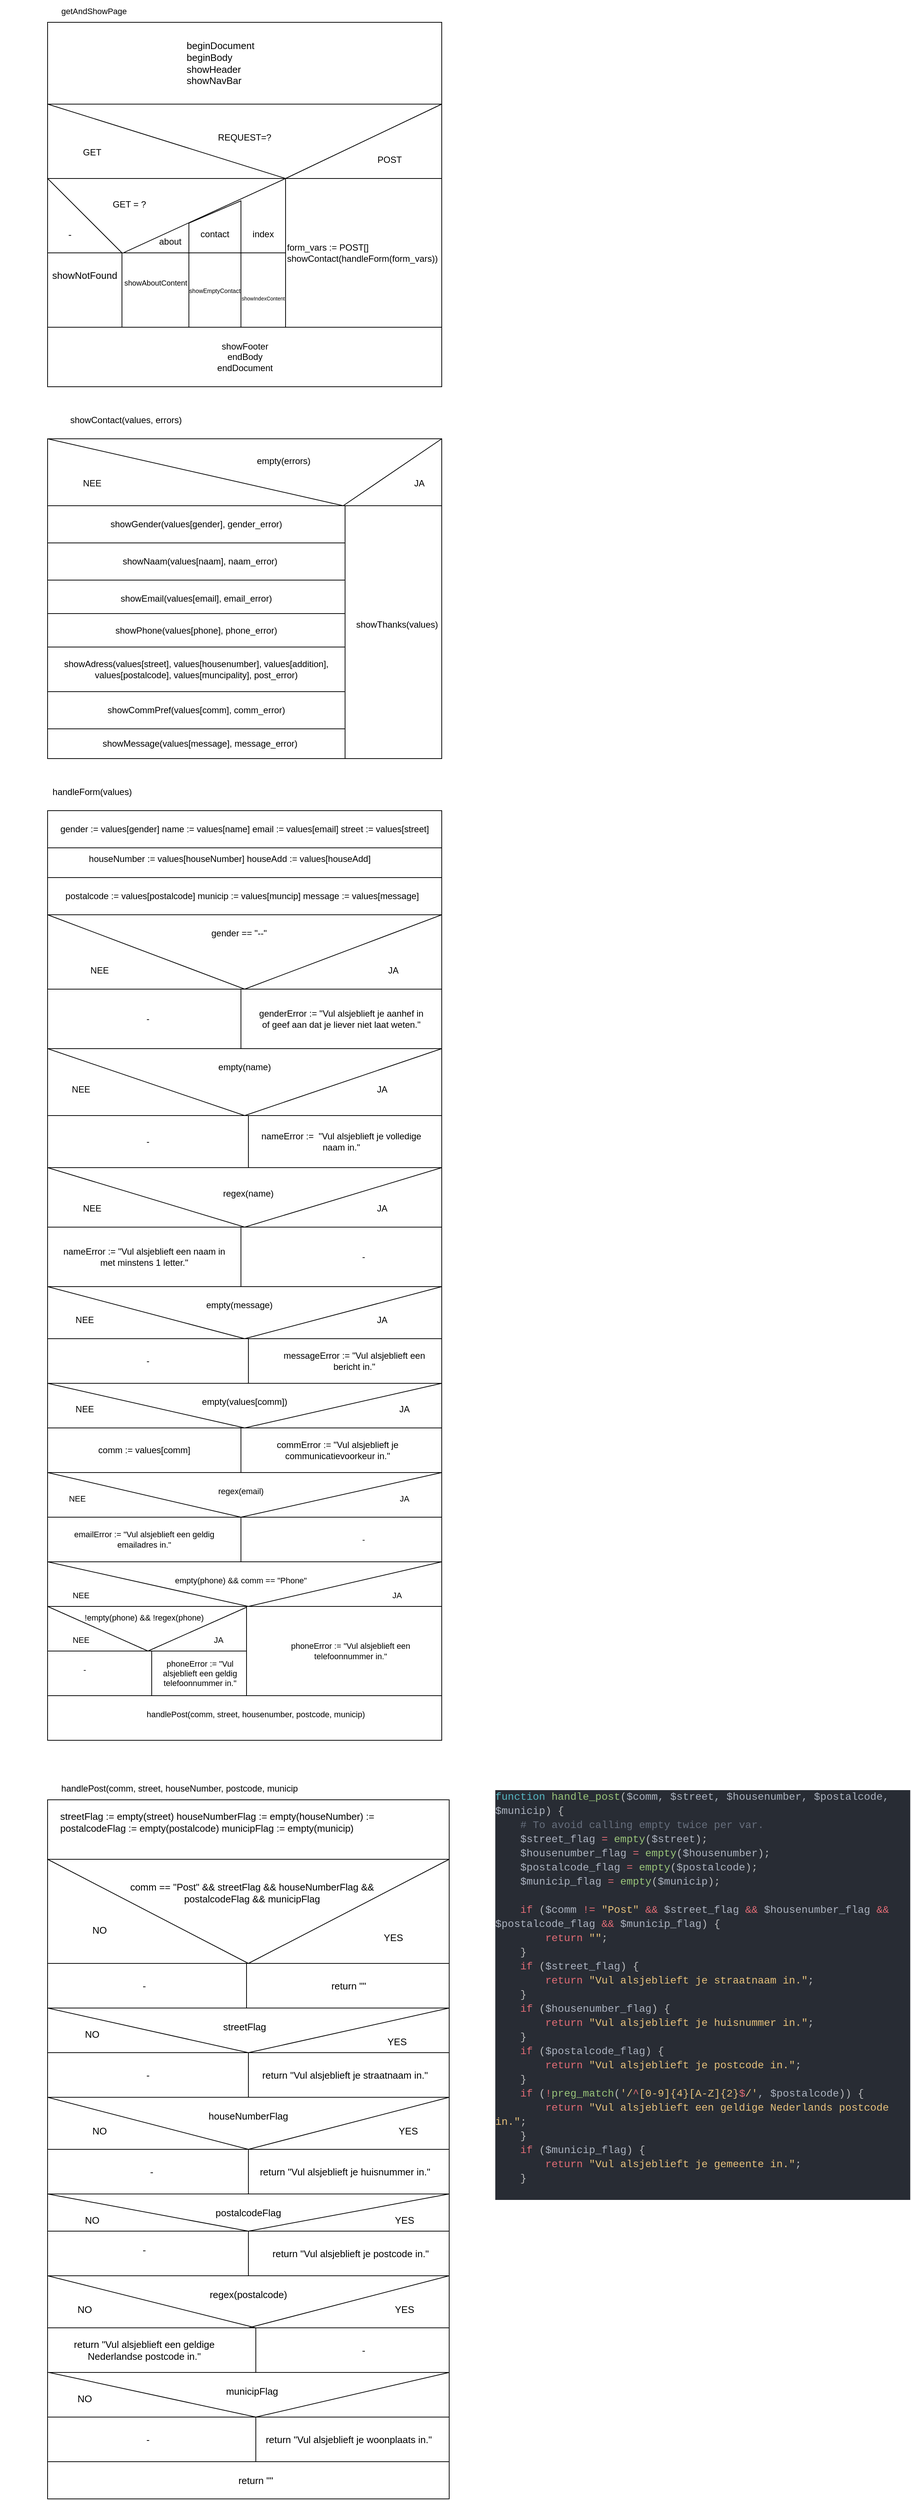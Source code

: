 <mxfile>
    <diagram id="wmVGiwt4uows60JmkgUn" name="Page-1">
        <mxGraphModel dx="1002" dy="1663" grid="1" gridSize="10" guides="1" tooltips="1" connect="1" arrows="1" fold="1" page="1" pageScale="1" pageWidth="850" pageHeight="1100" math="0" shadow="0">
            <root>
                <mxCell id="0"/>
                <mxCell id="1" parent="0"/>
                <mxCell id="182" value="" style="rounded=0;whiteSpace=wrap;html=1;fontSize=13;" vertex="1" parent="1">
                    <mxGeometry x="180" y="2350" width="540" height="890" as="geometry"/>
                </mxCell>
                <mxCell id="2" value="" style="rounded=0;whiteSpace=wrap;html=1;" vertex="1" parent="1">
                    <mxGeometry x="180" y="70" width="530" height="300" as="geometry"/>
                </mxCell>
                <mxCell id="3" value="" style="rounded=0;whiteSpace=wrap;html=1;" vertex="1" parent="1">
                    <mxGeometry x="180" y="170" width="320" height="100" as="geometry"/>
                </mxCell>
                <mxCell id="4" value="" style="endArrow=none;html=1;exitX=1;exitY=0;exitDx=0;exitDy=0;" edge="1" parent="1" source="2">
                    <mxGeometry width="50" height="50" relative="1" as="geometry">
                        <mxPoint x="380" y="250" as="sourcePoint"/>
                        <mxPoint x="500" y="170" as="targetPoint"/>
                    </mxGeometry>
                </mxCell>
                <mxCell id="5" value="" style="endArrow=none;html=1;exitX=0;exitY=0;exitDx=0;exitDy=0;" edge="1" parent="1" source="2">
                    <mxGeometry width="50" height="50" relative="1" as="geometry">
                        <mxPoint x="380" y="250" as="sourcePoint"/>
                        <mxPoint x="500" y="170" as="targetPoint"/>
                    </mxGeometry>
                </mxCell>
                <mxCell id="6" value="REQUEST=?" style="text;html=1;strokeColor=none;fillColor=none;align=center;verticalAlign=middle;whiteSpace=wrap;rounded=0;" vertex="1" parent="1">
                    <mxGeometry x="415" y="100" width="60" height="30" as="geometry"/>
                </mxCell>
                <mxCell id="7" value="GET" style="text;html=1;strokeColor=none;fillColor=none;align=center;verticalAlign=middle;whiteSpace=wrap;rounded=0;" vertex="1" parent="1">
                    <mxGeometry x="210" y="120" width="60" height="30" as="geometry"/>
                </mxCell>
                <mxCell id="8" value="POST" style="text;html=1;strokeColor=none;fillColor=none;align=center;verticalAlign=middle;whiteSpace=wrap;rounded=0;" vertex="1" parent="1">
                    <mxGeometry x="610" y="130" width="60" height="30" as="geometry"/>
                </mxCell>
                <mxCell id="9" value="" style="rounded=0;whiteSpace=wrap;html=1;" vertex="1" parent="1">
                    <mxGeometry x="180" y="270" width="100" height="100" as="geometry"/>
                </mxCell>
                <mxCell id="10" value="" style="rounded=0;whiteSpace=wrap;html=1;" vertex="1" parent="1">
                    <mxGeometry x="280" y="270" width="90" height="100" as="geometry"/>
                </mxCell>
                <mxCell id="11" value="" style="rounded=0;whiteSpace=wrap;html=1;" vertex="1" parent="1">
                    <mxGeometry x="440" y="270" width="60" height="100" as="geometry"/>
                </mxCell>
                <mxCell id="12" value="&lt;font style=&quot;font-size: 7px;&quot;&gt;showIndexContent&lt;/font&gt;" style="text;html=1;strokeColor=none;fillColor=none;align=center;verticalAlign=middle;whiteSpace=wrap;rounded=0;" vertex="1" parent="1">
                    <mxGeometry x="430" y="290" width="80" height="80" as="geometry"/>
                </mxCell>
                <mxCell id="13" value="&lt;font style=&quot;font-size: 10px;&quot;&gt;showAboutContent&lt;/font&gt;" style="text;html=1;strokeColor=none;fillColor=none;align=center;verticalAlign=middle;whiteSpace=wrap;rounded=0;" vertex="1" parent="1">
                    <mxGeometry x="292.5" y="295" width="65" height="30" as="geometry"/>
                </mxCell>
                <mxCell id="14" value="&lt;font style=&quot;font-size: 8px;&quot;&gt;showEmptyContact&lt;/font&gt;" style="text;html=1;strokeColor=none;fillColor=none;align=center;verticalAlign=middle;whiteSpace=wrap;rounded=0;" vertex="1" parent="1">
                    <mxGeometry x="375" y="305" width="60" height="30" as="geometry"/>
                </mxCell>
                <mxCell id="15" value="" style="rounded=0;whiteSpace=wrap;html=1;" vertex="1" parent="1">
                    <mxGeometry x="180" y="170" width="320" height="100" as="geometry"/>
                </mxCell>
                <mxCell id="16" value="" style="endArrow=none;html=1;exitX=0.321;exitY=0.996;exitDx=0;exitDy=0;exitPerimeter=0;entryX=1;entryY=0;entryDx=0;entryDy=0;" edge="1" parent="1" source="15" target="15">
                    <mxGeometry width="50" height="50" relative="1" as="geometry">
                        <mxPoint x="390" y="270" as="sourcePoint"/>
                        <mxPoint x="430" y="250" as="targetPoint"/>
                    </mxGeometry>
                </mxCell>
                <mxCell id="17" value="" style="endArrow=none;html=1;exitX=0;exitY=0;exitDx=0;exitDy=0;" edge="1" parent="1" source="15">
                    <mxGeometry width="50" height="50" relative="1" as="geometry">
                        <mxPoint x="380" y="300" as="sourcePoint"/>
                        <mxPoint x="280" y="270" as="targetPoint"/>
                    </mxGeometry>
                </mxCell>
                <mxCell id="18" value="GET = ?" style="text;html=1;strokeColor=none;fillColor=none;align=center;verticalAlign=middle;whiteSpace=wrap;rounded=0;" vertex="1" parent="1">
                    <mxGeometry x="260" y="190" width="60" height="30" as="geometry"/>
                </mxCell>
                <mxCell id="19" value="index" style="text;html=1;strokeColor=none;fillColor=none;align=center;verticalAlign=middle;whiteSpace=wrap;rounded=0;" vertex="1" parent="1">
                    <mxGeometry x="440" y="230" width="60" height="30" as="geometry"/>
                </mxCell>
                <mxCell id="20" value="about" style="text;html=1;strokeColor=none;fillColor=none;align=center;verticalAlign=middle;whiteSpace=wrap;rounded=0;" vertex="1" parent="1">
                    <mxGeometry x="315" y="240" width="60" height="30" as="geometry"/>
                </mxCell>
                <mxCell id="24" value="" style="rounded=0;whiteSpace=wrap;html=1;fontSize=10;" vertex="1" parent="1">
                    <mxGeometry x="500" y="170" width="210" height="200" as="geometry"/>
                </mxCell>
                <mxCell id="25" value="&lt;span style=&quot;font-size: 12px;&quot;&gt;form_vars := POST[]&lt;br&gt;showContact(handleForm(form_vars))&lt;br&gt;&lt;/span&gt;" style="text;html=1;strokeColor=none;fillColor=none;align=left;verticalAlign=middle;whiteSpace=wrap;rounded=0;fontSize=10;" vertex="1" parent="1">
                    <mxGeometry x="500" y="215" width="140" height="110" as="geometry"/>
                </mxCell>
                <mxCell id="26" value="" style="rounded=0;whiteSpace=wrap;html=1;fontSize=12;" vertex="1" parent="1">
                    <mxGeometry x="180" y="-40" width="530" height="110" as="geometry"/>
                </mxCell>
                <mxCell id="27" value="&lt;font style=&quot;font-size: 13px;&quot;&gt;beginDocument&lt;br&gt;beginBody&lt;br&gt;showHeader&lt;br&gt;showNavBar&lt;/font&gt;" style="text;html=1;strokeColor=none;fillColor=none;align=left;verticalAlign=middle;whiteSpace=wrap;rounded=0;fontSize=12;" vertex="1" parent="1">
                    <mxGeometry x="365" y="-17.5" width="350" height="65" as="geometry"/>
                </mxCell>
                <mxCell id="28" value="" style="rounded=0;whiteSpace=wrap;html=1;fontSize=12;" vertex="1" parent="1">
                    <mxGeometry x="180" y="370" width="530" height="80" as="geometry"/>
                </mxCell>
                <mxCell id="29" value="showFooter&lt;br&gt;endBody&lt;br&gt;endDocument" style="text;html=1;strokeColor=none;fillColor=none;align=center;verticalAlign=middle;whiteSpace=wrap;rounded=0;fontSize=12;" vertex="1" parent="1">
                    <mxGeometry x="353.75" y="395" width="182.5" height="30" as="geometry"/>
                </mxCell>
                <mxCell id="30" value="showContact(values, errors)" style="text;html=1;strokeColor=none;fillColor=none;align=center;verticalAlign=middle;whiteSpace=wrap;rounded=0;fontSize=12;" vertex="1" parent="1">
                    <mxGeometry x="116" y="480" width="339" height="30" as="geometry"/>
                </mxCell>
                <mxCell id="31" value="" style="rounded=0;whiteSpace=wrap;html=1;fontSize=12;" vertex="1" parent="1">
                    <mxGeometry x="180" y="520" width="530" height="430" as="geometry"/>
                </mxCell>
                <mxCell id="34" value="" style="rounded=0;whiteSpace=wrap;html=1;fontSize=12;" vertex="1" parent="1">
                    <mxGeometry x="180" y="520" width="530" height="90" as="geometry"/>
                </mxCell>
                <mxCell id="35" value="" style="endArrow=none;html=1;fontSize=12;entryX=1;entryY=0;entryDx=0;entryDy=0;exitX=0.75;exitY=1;exitDx=0;exitDy=0;" edge="1" parent="1" source="34" target="34">
                    <mxGeometry width="50" height="50" relative="1" as="geometry">
                        <mxPoint x="620" y="610" as="sourcePoint"/>
                        <mxPoint x="530" y="520" as="targetPoint"/>
                    </mxGeometry>
                </mxCell>
                <mxCell id="36" value="" style="endArrow=none;html=1;fontSize=12;entryX=0;entryY=0;entryDx=0;entryDy=0;exitX=0.75;exitY=1;exitDx=0;exitDy=0;" edge="1" parent="1" source="34" target="34">
                    <mxGeometry width="50" height="50" relative="1" as="geometry">
                        <mxPoint x="620" y="610" as="sourcePoint"/>
                        <mxPoint x="530" y="520" as="targetPoint"/>
                    </mxGeometry>
                </mxCell>
                <mxCell id="37" value="empty(errors)" style="text;html=1;strokeColor=none;fillColor=none;align=center;verticalAlign=middle;whiteSpace=wrap;rounded=0;fontSize=12;" vertex="1" parent="1">
                    <mxGeometry x="450" y="535" width="95" height="30" as="geometry"/>
                </mxCell>
                <mxCell id="38" value="NEE" style="text;html=1;strokeColor=none;fillColor=none;align=center;verticalAlign=middle;whiteSpace=wrap;rounded=0;fontSize=12;" vertex="1" parent="1">
                    <mxGeometry x="210" y="565" width="60" height="30" as="geometry"/>
                </mxCell>
                <mxCell id="40" value="JA" style="text;html=1;strokeColor=none;fillColor=none;align=center;verticalAlign=middle;whiteSpace=wrap;rounded=0;fontSize=12;" vertex="1" parent="1">
                    <mxGeometry x="650" y="565" width="60" height="30" as="geometry"/>
                </mxCell>
                <mxCell id="42" value="showThanks(values)" style="text;html=1;strokeColor=none;fillColor=none;align=center;verticalAlign=middle;whiteSpace=wrap;rounded=0;fontSize=12;" vertex="1" parent="1">
                    <mxGeometry x="620" y="755" width="60" height="30" as="geometry"/>
                </mxCell>
                <mxCell id="43" value="" style="rounded=0;whiteSpace=wrap;html=1;fontSize=12;" vertex="1" parent="1">
                    <mxGeometry x="180" y="610" width="400" height="340" as="geometry"/>
                </mxCell>
                <mxCell id="33" value="showGender(values[gender], gender_error)" style="text;html=1;strokeColor=none;fillColor=none;align=center;verticalAlign=middle;whiteSpace=wrap;rounded=0;fontSize=12;" vertex="1" parent="1">
                    <mxGeometry x="245" y="620" width="270" height="30" as="geometry"/>
                </mxCell>
                <mxCell id="44" value="" style="rounded=0;whiteSpace=wrap;html=1;fontSize=12;" vertex="1" parent="1">
                    <mxGeometry x="180" y="660" width="400" height="50" as="geometry"/>
                </mxCell>
                <mxCell id="45" value="showNaam(values[naam], naam_error)" style="text;html=1;strokeColor=none;fillColor=none;align=center;verticalAlign=middle;whiteSpace=wrap;rounded=0;fontSize=12;" vertex="1" parent="1">
                    <mxGeometry x="245" y="670" width="280" height="30" as="geometry"/>
                </mxCell>
                <mxCell id="46" value="" style="rounded=0;whiteSpace=wrap;html=1;fontSize=12;" vertex="1" parent="1">
                    <mxGeometry x="180" y="755" width="400" height="45" as="geometry"/>
                </mxCell>
                <mxCell id="47" value="showEmail(values[email], email_error)" style="text;html=1;strokeColor=none;fillColor=none;align=center;verticalAlign=middle;whiteSpace=wrap;rounded=0;fontSize=12;" vertex="1" parent="1">
                    <mxGeometry x="255" y="720" width="250" height="30" as="geometry"/>
                </mxCell>
                <mxCell id="48" value="showPhone(values[phone], phone_error)" style="text;html=1;strokeColor=none;fillColor=none;align=center;verticalAlign=middle;whiteSpace=wrap;rounded=0;fontSize=12;" vertex="1" parent="1">
                    <mxGeometry x="255" y="762.5" width="250" height="30" as="geometry"/>
                </mxCell>
                <mxCell id="49" value="" style="rounded=0;whiteSpace=wrap;html=1;fontSize=12;" vertex="1" parent="1">
                    <mxGeometry x="180" y="800" width="400" height="60" as="geometry"/>
                </mxCell>
                <mxCell id="50" value="showAdress(values[street], values[housenumber], values[addition], values[postalcode], values[muncipality], post_error)" style="text;html=1;strokeColor=none;fillColor=none;align=center;verticalAlign=middle;whiteSpace=wrap;rounded=0;fontSize=12;" vertex="1" parent="1">
                    <mxGeometry x="180" y="800" width="400" height="60" as="geometry"/>
                </mxCell>
                <mxCell id="51" value="showCommPref(values[comm], comm_error)" style="text;html=1;strokeColor=none;fillColor=none;align=center;verticalAlign=middle;whiteSpace=wrap;rounded=0;fontSize=12;" vertex="1" parent="1">
                    <mxGeometry x="230" y="870" width="300" height="30" as="geometry"/>
                </mxCell>
                <mxCell id="53" value="" style="rounded=0;whiteSpace=wrap;html=1;fontSize=12;" vertex="1" parent="1">
                    <mxGeometry x="180" y="910" width="400" height="40" as="geometry"/>
                </mxCell>
                <mxCell id="54" value="showMessage(values[message], message_error)" style="text;html=1;strokeColor=none;fillColor=none;align=center;verticalAlign=middle;whiteSpace=wrap;rounded=0;fontSize=12;" vertex="1" parent="1">
                    <mxGeometry x="220" y="915" width="330" height="30" as="geometry"/>
                </mxCell>
                <mxCell id="55" value="" style="rounded=0;whiteSpace=wrap;html=1;fontSize=12;" vertex="1" parent="1">
                    <mxGeometry x="180" y="1020" width="530" height="1250" as="geometry"/>
                </mxCell>
                <mxCell id="56" value="handleForm(values)" style="text;html=1;strokeColor=none;fillColor=none;align=center;verticalAlign=middle;whiteSpace=wrap;rounded=0;fontSize=12;" vertex="1" parent="1">
                    <mxGeometry x="210" y="980" width="60" height="30" as="geometry"/>
                </mxCell>
                <mxCell id="58" value="" style="rounded=0;whiteSpace=wrap;html=1;fontSize=12;" vertex="1" parent="1">
                    <mxGeometry x="180" y="1020" width="530" height="50" as="geometry"/>
                </mxCell>
                <mxCell id="59" value="gender := values[gender] name := values[name] email := values[email] street := values[street]" style="text;html=1;strokeColor=none;fillColor=none;align=center;verticalAlign=middle;whiteSpace=wrap;rounded=0;fontSize=12;" vertex="1" parent="1">
                    <mxGeometry x="190" y="1030" width="510" height="30" as="geometry"/>
                </mxCell>
                <mxCell id="60" value="" style="rounded=0;whiteSpace=wrap;html=1;fontSize=12;" vertex="1" parent="1">
                    <mxGeometry x="180" y="1110" width="530" height="50" as="geometry"/>
                </mxCell>
                <mxCell id="61" value="houseNumber := values[houseNumber] houseAdd := values[houseAdd]" style="text;html=1;strokeColor=none;fillColor=none;align=center;verticalAlign=middle;whiteSpace=wrap;rounded=0;fontSize=12;" vertex="1" parent="1">
                    <mxGeometry x="175" y="1070" width="500" height="30" as="geometry"/>
                </mxCell>
                <mxCell id="62" value="&amp;nbsp;postalcode := values[postalcode] municip := values[muncip] message := values[message]" style="text;html=1;strokeColor=none;fillColor=none;align=center;verticalAlign=middle;whiteSpace=wrap;rounded=0;fontSize=12;" vertex="1" parent="1">
                    <mxGeometry x="170" y="1120" width="540" height="30" as="geometry"/>
                </mxCell>
                <mxCell id="65" value="" style="rounded=0;whiteSpace=wrap;html=1;fontSize=12;" vertex="1" parent="1">
                    <mxGeometry x="180" y="1160" width="530" height="100" as="geometry"/>
                </mxCell>
                <mxCell id="66" value="gender == &quot;--&quot;" style="text;html=1;strokeColor=none;fillColor=none;align=center;verticalAlign=middle;whiteSpace=wrap;rounded=0;fontSize=12;" vertex="1" parent="1">
                    <mxGeometry x="370" y="1170" width="135" height="30" as="geometry"/>
                </mxCell>
                <mxCell id="67" value="" style="endArrow=none;html=1;fontSize=12;exitX=0.5;exitY=1;exitDx=0;exitDy=0;entryX=1;entryY=0;entryDx=0;entryDy=0;" edge="1" parent="1" source="65" target="65">
                    <mxGeometry width="50" height="50" relative="1" as="geometry">
                        <mxPoint x="600" y="1310" as="sourcePoint"/>
                        <mxPoint x="650" y="1260" as="targetPoint"/>
                    </mxGeometry>
                </mxCell>
                <mxCell id="68" value="" style="endArrow=none;html=1;fontSize=12;exitX=0;exitY=0;exitDx=0;exitDy=0;entryX=0.5;entryY=1;entryDx=0;entryDy=0;" edge="1" parent="1" source="65" target="65">
                    <mxGeometry width="50" height="50" relative="1" as="geometry">
                        <mxPoint x="600" y="1310" as="sourcePoint"/>
                        <mxPoint x="650" y="1260" as="targetPoint"/>
                    </mxGeometry>
                </mxCell>
                <mxCell id="69" value="NEE" style="text;html=1;strokeColor=none;fillColor=none;align=center;verticalAlign=middle;whiteSpace=wrap;rounded=0;fontSize=12;" vertex="1" parent="1">
                    <mxGeometry x="220" y="1220" width="60" height="30" as="geometry"/>
                </mxCell>
                <mxCell id="70" value="JA" style="text;html=1;strokeColor=none;fillColor=none;align=center;verticalAlign=middle;whiteSpace=wrap;rounded=0;fontSize=12;" vertex="1" parent="1">
                    <mxGeometry x="615" y="1220" width="60" height="30" as="geometry"/>
                </mxCell>
                <mxCell id="71" value="" style="rounded=0;whiteSpace=wrap;html=1;fontSize=12;" vertex="1" parent="1">
                    <mxGeometry x="180" y="1260" width="260" height="80" as="geometry"/>
                </mxCell>
                <mxCell id="72" value="" style="rounded=0;whiteSpace=wrap;html=1;fontSize=12;" vertex="1" parent="1">
                    <mxGeometry x="440" y="1260" width="270" height="80" as="geometry"/>
                </mxCell>
                <mxCell id="73" value="-" style="text;html=1;strokeColor=none;fillColor=none;align=center;verticalAlign=middle;whiteSpace=wrap;rounded=0;fontSize=12;" vertex="1" parent="1">
                    <mxGeometry x="285" y="1285" width="60" height="30" as="geometry"/>
                </mxCell>
                <mxCell id="74" value="genderError := &quot;Vul alsjeblieft je aanhef in of geef aan dat je liever niet laat weten.&quot;" style="text;html=1;strokeColor=none;fillColor=none;align=center;verticalAlign=middle;whiteSpace=wrap;rounded=0;fontSize=12;" vertex="1" parent="1">
                    <mxGeometry x="460" y="1285" width="230" height="30" as="geometry"/>
                </mxCell>
                <mxCell id="76" value="" style="rounded=0;whiteSpace=wrap;html=1;fontSize=12;" vertex="1" parent="1">
                    <mxGeometry x="180" y="1340" width="530" height="90" as="geometry"/>
                </mxCell>
                <mxCell id="77" value="empty(name)" style="text;html=1;strokeColor=none;fillColor=none;align=center;verticalAlign=middle;whiteSpace=wrap;rounded=0;fontSize=12;" vertex="1" parent="1">
                    <mxGeometry x="415" y="1350" width="60" height="30" as="geometry"/>
                </mxCell>
                <mxCell id="78" value="" style="endArrow=none;html=1;fontSize=12;exitX=0.5;exitY=1;exitDx=0;exitDy=0;entryX=1;entryY=0;entryDx=0;entryDy=0;" edge="1" parent="1" source="76" target="76">
                    <mxGeometry width="50" height="50" relative="1" as="geometry">
                        <mxPoint x="600" y="1350" as="sourcePoint"/>
                        <mxPoint x="650" y="1300" as="targetPoint"/>
                    </mxGeometry>
                </mxCell>
                <mxCell id="79" value="" style="endArrow=none;html=1;fontSize=12;exitX=0.5;exitY=1;exitDx=0;exitDy=0;entryX=0;entryY=0;entryDx=0;entryDy=0;" edge="1" parent="1" source="76" target="76">
                    <mxGeometry width="50" height="50" relative="1" as="geometry">
                        <mxPoint x="600" y="1350" as="sourcePoint"/>
                        <mxPoint x="650" y="1300" as="targetPoint"/>
                    </mxGeometry>
                </mxCell>
                <mxCell id="80" value="NEE" style="text;html=1;strokeColor=none;fillColor=none;align=center;verticalAlign=middle;whiteSpace=wrap;rounded=0;fontSize=12;" vertex="1" parent="1">
                    <mxGeometry x="195" y="1380" width="60" height="30" as="geometry"/>
                </mxCell>
                <mxCell id="81" value="" style="rounded=0;whiteSpace=wrap;html=1;fontSize=12;" vertex="1" parent="1">
                    <mxGeometry x="180" y="1430" width="270" height="70" as="geometry"/>
                </mxCell>
                <mxCell id="82" value="" style="rounded=0;whiteSpace=wrap;html=1;fontSize=12;" vertex="1" parent="1">
                    <mxGeometry x="450" y="1430" width="260" height="70" as="geometry"/>
                </mxCell>
                <mxCell id="83" value="JA" style="text;html=1;strokeColor=none;fillColor=none;align=center;verticalAlign=middle;whiteSpace=wrap;rounded=0;fontSize=12;" vertex="1" parent="1">
                    <mxGeometry x="600" y="1380" width="60" height="30" as="geometry"/>
                </mxCell>
                <mxCell id="84" value="nameError :=&amp;nbsp; &quot;Vul alsjeblieft je volledige naam in.&quot;" style="text;html=1;strokeColor=none;fillColor=none;align=center;verticalAlign=middle;whiteSpace=wrap;rounded=0;fontSize=12;" vertex="1" parent="1">
                    <mxGeometry x="450" y="1440" width="250" height="50" as="geometry"/>
                </mxCell>
                <mxCell id="85" value="-" style="text;html=1;strokeColor=none;fillColor=none;align=center;verticalAlign=middle;whiteSpace=wrap;rounded=0;fontSize=12;" vertex="1" parent="1">
                    <mxGeometry x="285" y="1450" width="60" height="30" as="geometry"/>
                </mxCell>
                <mxCell id="86" value="" style="rounded=0;whiteSpace=wrap;html=1;fontSize=12;" vertex="1" parent="1">
                    <mxGeometry x="180" y="1580" width="530" height="80" as="geometry"/>
                </mxCell>
                <mxCell id="87" value="" style="endArrow=none;html=1;fontSize=12;exitX=0.5;exitY=0;exitDx=0;exitDy=0;entryX=1;entryY=1;entryDx=0;entryDy=0;" edge="1" parent="1" source="86" target="82">
                    <mxGeometry width="50" height="50" relative="1" as="geometry">
                        <mxPoint x="750" y="1540" as="sourcePoint"/>
                        <mxPoint x="800" y="1490" as="targetPoint"/>
                    </mxGeometry>
                </mxCell>
                <mxCell id="88" value="" style="endArrow=none;html=1;fontSize=12;exitX=0;exitY=1;exitDx=0;exitDy=0;entryX=0.5;entryY=0;entryDx=0;entryDy=0;" edge="1" parent="1" source="81" target="86">
                    <mxGeometry width="50" height="50" relative="1" as="geometry">
                        <mxPoint x="750" y="1540" as="sourcePoint"/>
                        <mxPoint x="800" y="1490" as="targetPoint"/>
                    </mxGeometry>
                </mxCell>
                <mxCell id="89" value="regex(name)" style="text;html=1;strokeColor=none;fillColor=none;align=center;verticalAlign=middle;whiteSpace=wrap;rounded=0;fontSize=12;" vertex="1" parent="1">
                    <mxGeometry x="420" y="1520" width="60" height="30" as="geometry"/>
                </mxCell>
                <mxCell id="90" value="NEE" style="text;html=1;strokeColor=none;fillColor=none;align=center;verticalAlign=middle;whiteSpace=wrap;rounded=0;fontSize=12;" vertex="1" parent="1">
                    <mxGeometry x="210" y="1540" width="60" height="30" as="geometry"/>
                </mxCell>
                <mxCell id="91" value="JA" style="text;html=1;strokeColor=none;fillColor=none;align=center;verticalAlign=middle;whiteSpace=wrap;rounded=0;fontSize=12;" vertex="1" parent="1">
                    <mxGeometry x="600" y="1540" width="60" height="30" as="geometry"/>
                </mxCell>
                <mxCell id="92" value="" style="rounded=0;whiteSpace=wrap;html=1;fontSize=12;" vertex="1" parent="1">
                    <mxGeometry x="180" y="1580" width="260" height="80" as="geometry"/>
                </mxCell>
                <mxCell id="93" value="nameError := &quot;Vul alsjeblieft een naam in met minstens 1 letter.&quot;" style="text;html=1;strokeColor=none;fillColor=none;align=center;verticalAlign=middle;whiteSpace=wrap;rounded=0;fontSize=12;" vertex="1" parent="1">
                    <mxGeometry x="200" y="1605" width="220" height="30" as="geometry"/>
                </mxCell>
                <mxCell id="94" value="-" style="text;html=1;strokeColor=none;fillColor=none;align=center;verticalAlign=middle;whiteSpace=wrap;rounded=0;fontSize=12;" vertex="1" parent="1">
                    <mxGeometry x="575" y="1605" width="60" height="30" as="geometry"/>
                </mxCell>
                <mxCell id="95" value="" style="rounded=0;whiteSpace=wrap;html=1;fontSize=12;" vertex="1" parent="1">
                    <mxGeometry x="180" y="1730" width="530" height="60" as="geometry"/>
                </mxCell>
                <mxCell id="96" value="empty(message)" style="text;html=1;strokeColor=none;fillColor=none;align=center;verticalAlign=middle;whiteSpace=wrap;rounded=0;fontSize=12;" vertex="1" parent="1">
                    <mxGeometry x="407.5" y="1670" width="60" height="30" as="geometry"/>
                </mxCell>
                <mxCell id="97" value="" style="endArrow=none;html=1;fontSize=12;exitX=0.5;exitY=0;exitDx=0;exitDy=0;entryX=1;entryY=1;entryDx=0;entryDy=0;" edge="1" parent="1" source="95" target="86">
                    <mxGeometry width="50" height="50" relative="1" as="geometry">
                        <mxPoint x="470" y="1620" as="sourcePoint"/>
                        <mxPoint x="520" y="1570" as="targetPoint"/>
                    </mxGeometry>
                </mxCell>
                <mxCell id="98" value="" style="endArrow=none;html=1;fontSize=12;exitX=0;exitY=1;exitDx=0;exitDy=0;entryX=0.5;entryY=0;entryDx=0;entryDy=0;" edge="1" parent="1" source="92" target="95">
                    <mxGeometry width="50" height="50" relative="1" as="geometry">
                        <mxPoint x="470" y="1620" as="sourcePoint"/>
                        <mxPoint x="520" y="1570" as="targetPoint"/>
                    </mxGeometry>
                </mxCell>
                <mxCell id="99" value="JA" style="text;html=1;strokeColor=none;fillColor=none;align=center;verticalAlign=middle;whiteSpace=wrap;rounded=0;fontSize=12;" vertex="1" parent="1">
                    <mxGeometry x="600" y="1690" width="60" height="30" as="geometry"/>
                </mxCell>
                <mxCell id="100" value="NEE" style="text;html=1;strokeColor=none;fillColor=none;align=center;verticalAlign=middle;whiteSpace=wrap;rounded=0;fontSize=12;" vertex="1" parent="1">
                    <mxGeometry x="200" y="1690" width="60" height="30" as="geometry"/>
                </mxCell>
                <mxCell id="101" value="messageError := &quot;Vul alsjeblieft een bericht in.&quot;" style="text;html=1;strokeColor=none;fillColor=none;align=center;verticalAlign=middle;whiteSpace=wrap;rounded=0;fontSize=12;" vertex="1" parent="1">
                    <mxGeometry x="495" y="1745" width="195" height="30" as="geometry"/>
                </mxCell>
                <mxCell id="102" value="" style="rounded=0;whiteSpace=wrap;html=1;fontSize=12;" vertex="1" parent="1">
                    <mxGeometry x="180" y="1730" width="270" height="60" as="geometry"/>
                </mxCell>
                <mxCell id="103" value="-" style="text;html=1;strokeColor=none;fillColor=none;align=center;verticalAlign=middle;whiteSpace=wrap;rounded=0;fontSize=12;" vertex="1" parent="1">
                    <mxGeometry x="285" y="1745" width="60" height="30" as="geometry"/>
                </mxCell>
                <mxCell id="105" value="empty(values[comm])" style="text;html=1;strokeColor=none;fillColor=none;align=center;verticalAlign=middle;whiteSpace=wrap;rounded=0;fontSize=12;" vertex="1" parent="1">
                    <mxGeometry x="350" y="1800" width="190" height="30" as="geometry"/>
                </mxCell>
                <mxCell id="106" value="" style="rounded=0;whiteSpace=wrap;html=1;fontSize=12;" vertex="1" parent="1">
                    <mxGeometry x="180" y="1850" width="530" height="60" as="geometry"/>
                </mxCell>
                <mxCell id="107" value="" style="endArrow=none;html=1;fontSize=12;exitX=0.5;exitY=0;exitDx=0;exitDy=0;entryX=1;entryY=1;entryDx=0;entryDy=0;" edge="1" parent="1" source="106" target="95">
                    <mxGeometry width="50" height="50" relative="1" as="geometry">
                        <mxPoint x="740" y="1900" as="sourcePoint"/>
                        <mxPoint x="790" y="1850" as="targetPoint"/>
                    </mxGeometry>
                </mxCell>
                <mxCell id="108" value="" style="endArrow=none;html=1;fontSize=12;exitX=0;exitY=1;exitDx=0;exitDy=0;entryX=0.5;entryY=0;entryDx=0;entryDy=0;" edge="1" parent="1" source="102" target="106">
                    <mxGeometry width="50" height="50" relative="1" as="geometry">
                        <mxPoint x="740" y="1900" as="sourcePoint"/>
                        <mxPoint x="790" y="1850" as="targetPoint"/>
                    </mxGeometry>
                </mxCell>
                <mxCell id="110" value="NEE" style="text;html=1;strokeColor=none;fillColor=none;align=center;verticalAlign=middle;whiteSpace=wrap;rounded=0;fontSize=12;" vertex="1" parent="1">
                    <mxGeometry x="200" y="1810" width="60" height="30" as="geometry"/>
                </mxCell>
                <mxCell id="111" value="JA" style="text;html=1;strokeColor=none;fillColor=none;align=center;verticalAlign=middle;whiteSpace=wrap;rounded=0;fontSize=12;" vertex="1" parent="1">
                    <mxGeometry x="630" y="1810" width="60" height="30" as="geometry"/>
                </mxCell>
                <mxCell id="112" value="" style="rounded=0;whiteSpace=wrap;html=1;fontSize=12;" vertex="1" parent="1">
                    <mxGeometry x="180" y="1850" width="260" height="60" as="geometry"/>
                </mxCell>
                <mxCell id="113" value="comm := values[comm]" style="text;html=1;strokeColor=none;fillColor=none;align=center;verticalAlign=middle;whiteSpace=wrap;rounded=0;fontSize=12;" vertex="1" parent="1">
                    <mxGeometry x="220" y="1865" width="180" height="30" as="geometry"/>
                </mxCell>
                <mxCell id="114" value="commError := &quot;Vul alsjeblieft je communicatievoorkeur in.&quot;" style="text;html=1;strokeColor=none;fillColor=none;align=center;verticalAlign=middle;whiteSpace=wrap;rounded=0;fontSize=12;" vertex="1" parent="1">
                    <mxGeometry x="460" y="1865" width="220" height="30" as="geometry"/>
                </mxCell>
                <mxCell id="118" value="" style="shape=manualInput;whiteSpace=wrap;html=1;fontSize=13;" vertex="1" parent="1">
                    <mxGeometry x="370" y="200" width="70" height="70" as="geometry"/>
                </mxCell>
                <mxCell id="22" value="contact" style="text;html=1;strokeColor=none;fillColor=none;align=center;verticalAlign=middle;whiteSpace=wrap;rounded=0;" vertex="1" parent="1">
                    <mxGeometry x="375" y="230" width="60" height="30" as="geometry"/>
                </mxCell>
                <mxCell id="120" value="-" style="text;html=1;strokeColor=none;fillColor=none;align=center;verticalAlign=middle;whiteSpace=wrap;rounded=0;fontSize=13;" vertex="1" parent="1">
                    <mxGeometry x="180" y="230" width="60" height="30" as="geometry"/>
                </mxCell>
                <mxCell id="121" value="showNotFound" style="text;html=1;strokeColor=none;fillColor=none;align=center;verticalAlign=middle;whiteSpace=wrap;rounded=0;fontSize=13;" vertex="1" parent="1">
                    <mxGeometry x="200" y="285" width="60" height="30" as="geometry"/>
                </mxCell>
                <mxCell id="125" value="getAndShowPage" style="text;html=1;strokeColor=none;fillColor=none;align=center;verticalAlign=middle;whiteSpace=wrap;rounded=0;fontSize=11;" vertex="1" parent="1">
                    <mxGeometry x="170" y="-70" width="145" height="30" as="geometry"/>
                </mxCell>
                <mxCell id="126" value="regex(email)" style="text;html=1;strokeColor=none;fillColor=none;align=center;verticalAlign=middle;whiteSpace=wrap;rounded=0;fontSize=11;" vertex="1" parent="1">
                    <mxGeometry x="410" y="1920" width="60" height="30" as="geometry"/>
                </mxCell>
                <mxCell id="127" value="" style="rounded=0;whiteSpace=wrap;html=1;fontSize=11;" vertex="1" parent="1">
                    <mxGeometry x="180" y="1970" width="260" height="60" as="geometry"/>
                </mxCell>
                <mxCell id="128" value="" style="rounded=0;whiteSpace=wrap;html=1;fontSize=11;" vertex="1" parent="1">
                    <mxGeometry x="440" y="1970" width="270" height="60" as="geometry"/>
                </mxCell>
                <mxCell id="129" value="" style="endArrow=none;html=1;fontSize=11;exitX=0;exitY=0;exitDx=0;exitDy=0;entryX=1;entryY=1;entryDx=0;entryDy=0;" edge="1" parent="1" source="128" target="106">
                    <mxGeometry width="50" height="50" relative="1" as="geometry">
                        <mxPoint x="620" y="2040" as="sourcePoint"/>
                        <mxPoint x="670" y="1990" as="targetPoint"/>
                    </mxGeometry>
                </mxCell>
                <mxCell id="130" value="" style="endArrow=none;html=1;fontSize=11;exitX=0;exitY=1;exitDx=0;exitDy=0;entryX=1;entryY=0;entryDx=0;entryDy=0;" edge="1" parent="1" source="112" target="127">
                    <mxGeometry width="50" height="50" relative="1" as="geometry">
                        <mxPoint x="620" y="2040" as="sourcePoint"/>
                        <mxPoint x="670" y="1990" as="targetPoint"/>
                    </mxGeometry>
                </mxCell>
                <mxCell id="131" value="JA" style="text;html=1;strokeColor=none;fillColor=none;align=center;verticalAlign=middle;whiteSpace=wrap;rounded=0;fontSize=11;" vertex="1" parent="1">
                    <mxGeometry x="630" y="1930" width="60" height="30" as="geometry"/>
                </mxCell>
                <mxCell id="132" value="NEE" style="text;html=1;strokeColor=none;fillColor=none;align=center;verticalAlign=middle;whiteSpace=wrap;rounded=0;fontSize=11;" vertex="1" parent="1">
                    <mxGeometry x="190" y="1930" width="60" height="30" as="geometry"/>
                </mxCell>
                <mxCell id="133" value="emailError := &quot;Vul alsjeblieft een geldig emailadres in.&quot;" style="text;html=1;strokeColor=none;fillColor=none;align=center;verticalAlign=middle;whiteSpace=wrap;rounded=0;fontSize=11;" vertex="1" parent="1">
                    <mxGeometry x="210" y="1985" width="200" height="30" as="geometry"/>
                </mxCell>
                <mxCell id="134" value="-" style="text;html=1;strokeColor=none;fillColor=none;align=center;verticalAlign=middle;whiteSpace=wrap;rounded=0;fontSize=11;" vertex="1" parent="1">
                    <mxGeometry x="575" y="1985" width="60" height="30" as="geometry"/>
                </mxCell>
                <mxCell id="136" value="empty(phone) &amp;amp;&amp;amp; comm == &quot;Phone&quot;" style="text;html=1;strokeColor=none;fillColor=none;align=center;verticalAlign=middle;whiteSpace=wrap;rounded=0;fontSize=11;" vertex="1" parent="1">
                    <mxGeometry x="340" y="2040" width="200" height="30" as="geometry"/>
                </mxCell>
                <mxCell id="137" value="" style="rounded=0;whiteSpace=wrap;html=1;fontSize=11;" vertex="1" parent="1">
                    <mxGeometry x="180" y="2090" width="270" height="60" as="geometry"/>
                </mxCell>
                <mxCell id="138" value="" style="endArrow=none;html=1;fontSize=11;exitX=1;exitY=0;exitDx=0;exitDy=0;entryX=1;entryY=1;entryDx=0;entryDy=0;" edge="1" parent="1" source="141" target="128">
                    <mxGeometry width="50" height="50" relative="1" as="geometry">
                        <mxPoint x="750" y="2030" as="sourcePoint"/>
                        <mxPoint x="800" y="1980" as="targetPoint"/>
                    </mxGeometry>
                </mxCell>
                <mxCell id="140" value="NEE" style="text;html=1;strokeColor=none;fillColor=none;align=center;verticalAlign=middle;whiteSpace=wrap;rounded=0;fontSize=11;" vertex="1" parent="1">
                    <mxGeometry x="195" y="2060" width="60" height="30" as="geometry"/>
                </mxCell>
                <mxCell id="141" value="" style="rounded=0;whiteSpace=wrap;html=1;fontSize=11;" vertex="1" parent="1">
                    <mxGeometry x="180" y="2090" width="270" height="60" as="geometry"/>
                </mxCell>
                <mxCell id="142" value="JA" style="text;html=1;strokeColor=none;fillColor=none;align=center;verticalAlign=middle;whiteSpace=wrap;rounded=0;fontSize=11;" vertex="1" parent="1">
                    <mxGeometry x="620" y="2060" width="60" height="30" as="geometry"/>
                </mxCell>
                <mxCell id="144" value="" style="endArrow=none;html=1;fontSize=11;exitX=0;exitY=1;exitDx=0;exitDy=0;entryX=1;entryY=0;entryDx=0;entryDy=0;" edge="1" parent="1" source="127" target="141">
                    <mxGeometry width="50" height="50" relative="1" as="geometry">
                        <mxPoint x="750" y="2000" as="sourcePoint"/>
                        <mxPoint x="800" y="1950" as="targetPoint"/>
                    </mxGeometry>
                </mxCell>
                <mxCell id="145" value="!empty(phone) &amp;amp;&amp;amp; !regex(phone)" style="text;html=1;strokeColor=none;fillColor=none;align=center;verticalAlign=middle;whiteSpace=wrap;rounded=0;fontSize=11;" vertex="1" parent="1">
                    <mxGeometry x="220" y="2090" width="180" height="30" as="geometry"/>
                </mxCell>
                <mxCell id="146" value="" style="endArrow=none;html=1;fontSize=11;exitX=0.5;exitY=1;exitDx=0;exitDy=0;entryX=1;entryY=0;entryDx=0;entryDy=0;" edge="1" parent="1" source="141" target="141">
                    <mxGeometry width="50" height="50" relative="1" as="geometry">
                        <mxPoint x="750" y="1990" as="sourcePoint"/>
                        <mxPoint x="800" y="1940" as="targetPoint"/>
                    </mxGeometry>
                </mxCell>
                <mxCell id="147" value="" style="endArrow=none;html=1;fontSize=11;exitX=0;exitY=0;exitDx=0;exitDy=0;entryX=0.5;entryY=1;entryDx=0;entryDy=0;" edge="1" parent="1" source="141" target="141">
                    <mxGeometry width="50" height="50" relative="1" as="geometry">
                        <mxPoint x="750" y="1990" as="sourcePoint"/>
                        <mxPoint x="800" y="1940" as="targetPoint"/>
                    </mxGeometry>
                </mxCell>
                <mxCell id="148" value="JA" style="text;html=1;strokeColor=none;fillColor=none;align=center;verticalAlign=middle;whiteSpace=wrap;rounded=0;fontSize=11;" vertex="1" parent="1">
                    <mxGeometry x="380" y="2120" width="60" height="30" as="geometry"/>
                </mxCell>
                <mxCell id="149" value="NEE" style="text;html=1;strokeColor=none;fillColor=none;align=center;verticalAlign=middle;whiteSpace=wrap;rounded=0;fontSize=11;" vertex="1" parent="1">
                    <mxGeometry x="195" y="2120" width="60" height="30" as="geometry"/>
                </mxCell>
                <mxCell id="150" value="" style="rounded=0;whiteSpace=wrap;html=1;fontSize=11;" vertex="1" parent="1">
                    <mxGeometry x="180" y="2150" width="140" height="60" as="geometry"/>
                </mxCell>
                <mxCell id="151" value="" style="rounded=0;whiteSpace=wrap;html=1;fontSize=11;" vertex="1" parent="1">
                    <mxGeometry x="320" y="2150" width="130" height="60" as="geometry"/>
                </mxCell>
                <mxCell id="152" value="" style="rounded=0;whiteSpace=wrap;html=1;fontSize=11;" vertex="1" parent="1">
                    <mxGeometry x="447.5" y="2090" width="262.5" height="120" as="geometry"/>
                </mxCell>
                <mxCell id="143" value="phoneError := &quot;Vul alsjeblieft een telefoonnummer in.&quot;" style="text;html=1;strokeColor=none;fillColor=none;align=center;verticalAlign=middle;whiteSpace=wrap;rounded=0;fontSize=11;" vertex="1" parent="1">
                    <mxGeometry x="485" y="2135" width="205" height="30" as="geometry"/>
                </mxCell>
                <mxCell id="153" value="-" style="text;html=1;strokeColor=none;fillColor=none;align=center;verticalAlign=middle;whiteSpace=wrap;rounded=0;fontSize=11;" vertex="1" parent="1">
                    <mxGeometry x="200" y="2160" width="60" height="30" as="geometry"/>
                </mxCell>
                <mxCell id="154" value="phoneError := &quot;Vul alsjeblieft een geldig telefoonnummer in.&quot;" style="text;html=1;strokeColor=none;fillColor=none;align=center;verticalAlign=middle;whiteSpace=wrap;rounded=0;fontSize=11;" vertex="1" parent="1">
                    <mxGeometry x="330" y="2165" width="110" height="30" as="geometry"/>
                </mxCell>
                <mxCell id="155" value="handlePost(comm, street, housenumber, postcode, municip)" style="text;html=1;strokeColor=none;fillColor=none;align=center;verticalAlign=middle;whiteSpace=wrap;rounded=0;fontSize=11;" vertex="1" parent="1">
                    <mxGeometry x="310" y="2220" width="300" height="30" as="geometry"/>
                </mxCell>
                <mxCell id="156" value="&lt;div style=&quot;color: rgb(187, 187, 187); background-color: rgb(40, 44, 52); font-family: Consolas, &amp;quot;Courier New&amp;quot;, monospace; font-weight: normal; font-size: 14px; line-height: 19px;&quot;&gt;&lt;div&gt;&lt;span style=&quot;color: #56b6c2;&quot;&gt;function&lt;/span&gt;&lt;span style=&quot;color: #bbbbbb;&quot;&gt; &lt;/span&gt;&lt;span style=&quot;color: #98c379;&quot;&gt;handle_post&lt;/span&gt;&lt;span style=&quot;color: #bbbbbb;&quot;&gt;(&lt;/span&gt;&lt;span style=&quot;color: #abb2bf;&quot;&gt;$comm,&lt;/span&gt;&lt;span style=&quot;color: #bbbbbb;&quot;&gt; &lt;/span&gt;&lt;span style=&quot;color: #abb2bf;&quot;&gt;$street,&lt;/span&gt;&lt;span style=&quot;color: #bbbbbb;&quot;&gt; &lt;/span&gt;&lt;span style=&quot;color: #abb2bf;&quot;&gt;$housenumber,&lt;/span&gt;&lt;span style=&quot;color: #bbbbbb;&quot;&gt; &lt;/span&gt;&lt;span style=&quot;color: #abb2bf;&quot;&gt;$postalcode,&lt;/span&gt;&lt;span style=&quot;color: #bbbbbb;&quot;&gt; &lt;/span&gt;&lt;span style=&quot;color: #abb2bf;&quot;&gt;$municip&lt;/span&gt;&lt;span style=&quot;color: #bbbbbb;&quot;&gt;) {&lt;/span&gt;&lt;/div&gt;&lt;div&gt;&lt;span style=&quot;color: #bbbbbb;&quot;&gt;&amp;nbsp; &amp;nbsp; &lt;/span&gt;&lt;span style=&quot;color: #676f7d;&quot;&gt;# To avoid calling empty twice per var.&lt;/span&gt;&lt;/div&gt;&lt;div&gt;&lt;span style=&quot;color: #bbbbbb;&quot;&gt;&amp;nbsp; &amp;nbsp; &lt;/span&gt;&lt;span style=&quot;color: #abb2bf;&quot;&gt;$street_flag&lt;/span&gt;&lt;span style=&quot;color: #bbbbbb;&quot;&gt; &lt;/span&gt;&lt;span style=&quot;color: #e06c75;&quot;&gt;=&lt;/span&gt;&lt;span style=&quot;color: #bbbbbb;&quot;&gt; &lt;/span&gt;&lt;span style=&quot;color: #98c379;&quot;&gt;empty&lt;/span&gt;&lt;span style=&quot;color: #bbbbbb;&quot;&gt;(&lt;/span&gt;&lt;span style=&quot;color: #abb2bf;&quot;&gt;$street&lt;/span&gt;&lt;span style=&quot;color: #bbbbbb;&quot;&gt;);&lt;/span&gt;&lt;/div&gt;&lt;div&gt;&lt;span style=&quot;color: #bbbbbb;&quot;&gt;&amp;nbsp; &amp;nbsp; &lt;/span&gt;&lt;span style=&quot;color: #abb2bf;&quot;&gt;$housenumber_flag&lt;/span&gt;&lt;span style=&quot;color: #bbbbbb;&quot;&gt; &lt;/span&gt;&lt;span style=&quot;color: #e06c75;&quot;&gt;=&lt;/span&gt;&lt;span style=&quot;color: #bbbbbb;&quot;&gt; &lt;/span&gt;&lt;span style=&quot;color: #98c379;&quot;&gt;empty&lt;/span&gt;&lt;span style=&quot;color: #bbbbbb;&quot;&gt;(&lt;/span&gt;&lt;span style=&quot;color: #abb2bf;&quot;&gt;$housenumber&lt;/span&gt;&lt;span style=&quot;color: #bbbbbb;&quot;&gt;);&lt;/span&gt;&lt;/div&gt;&lt;div&gt;&lt;span style=&quot;color: #bbbbbb;&quot;&gt;&amp;nbsp; &amp;nbsp; &lt;/span&gt;&lt;span style=&quot;color: #abb2bf;&quot;&gt;$postalcode_flag&lt;/span&gt;&lt;span style=&quot;color: #bbbbbb;&quot;&gt; &lt;/span&gt;&lt;span style=&quot;color: #e06c75;&quot;&gt;=&lt;/span&gt;&lt;span style=&quot;color: #bbbbbb;&quot;&gt; &lt;/span&gt;&lt;span style=&quot;color: #98c379;&quot;&gt;empty&lt;/span&gt;&lt;span style=&quot;color: #bbbbbb;&quot;&gt;(&lt;/span&gt;&lt;span style=&quot;color: #abb2bf;&quot;&gt;$postalcode&lt;/span&gt;&lt;span style=&quot;color: #bbbbbb;&quot;&gt;);&lt;/span&gt;&lt;/div&gt;&lt;div&gt;&lt;span style=&quot;color: #bbbbbb;&quot;&gt;&amp;nbsp; &amp;nbsp; &lt;/span&gt;&lt;span style=&quot;color: #abb2bf;&quot;&gt;$municip_flag&lt;/span&gt;&lt;span style=&quot;color: #bbbbbb;&quot;&gt; &lt;/span&gt;&lt;span style=&quot;color: #e06c75;&quot;&gt;=&lt;/span&gt;&lt;span style=&quot;color: #bbbbbb;&quot;&gt; &lt;/span&gt;&lt;span style=&quot;color: #98c379;&quot;&gt;empty&lt;/span&gt;&lt;span style=&quot;color: #bbbbbb;&quot;&gt;(&lt;/span&gt;&lt;span style=&quot;color: #abb2bf;&quot;&gt;$municip&lt;/span&gt;&lt;span style=&quot;color: #bbbbbb;&quot;&gt;);&lt;/span&gt;&lt;/div&gt;&lt;br&gt;&lt;div&gt;&lt;span style=&quot;color: #bbbbbb;&quot;&gt;&amp;nbsp; &amp;nbsp; &lt;/span&gt;&lt;span style=&quot;color: #e06c75;&quot;&gt;if&lt;/span&gt;&lt;span style=&quot;color: #bbbbbb;&quot;&gt; (&lt;/span&gt;&lt;span style=&quot;color: #abb2bf;&quot;&gt;$comm&lt;/span&gt;&lt;span style=&quot;color: #bbbbbb;&quot;&gt; &lt;/span&gt;&lt;span style=&quot;color: #e06c75;&quot;&gt;!=&lt;/span&gt;&lt;span style=&quot;color: #bbbbbb;&quot;&gt; &lt;/span&gt;&lt;span style=&quot;color: #e5c07b;&quot;&gt;&quot;Post&quot;&lt;/span&gt;&lt;span style=&quot;color: #bbbbbb;&quot;&gt; &lt;/span&gt;&lt;span style=&quot;color: #e06c75;&quot;&gt;&amp;amp;&amp;amp;&lt;/span&gt;&lt;span style=&quot;color: #bbbbbb;&quot;&gt; &lt;/span&gt;&lt;span style=&quot;color: #abb2bf;&quot;&gt;$street_flag&lt;/span&gt;&lt;span style=&quot;color: #bbbbbb;&quot;&gt; &lt;/span&gt;&lt;span style=&quot;color: #e06c75;&quot;&gt;&amp;amp;&amp;amp;&lt;/span&gt;&lt;span style=&quot;color: #bbbbbb;&quot;&gt; &lt;/span&gt;&lt;span style=&quot;color: #abb2bf;&quot;&gt;$housenumber_flag&lt;/span&gt;&lt;span style=&quot;color: #bbbbbb;&quot;&gt; &lt;/span&gt;&lt;span style=&quot;color: #e06c75;&quot;&gt;&amp;amp;&amp;amp;&lt;/span&gt;&lt;span style=&quot;color: #bbbbbb;&quot;&gt; &lt;/span&gt;&lt;span style=&quot;color: #abb2bf;&quot;&gt;$postalcode_flag&lt;/span&gt;&lt;span style=&quot;color: #bbbbbb;&quot;&gt; &lt;/span&gt;&lt;span style=&quot;color: #e06c75;&quot;&gt;&amp;amp;&amp;amp;&lt;/span&gt;&lt;span style=&quot;color: #bbbbbb;&quot;&gt; &lt;/span&gt;&lt;span style=&quot;color: #abb2bf;&quot;&gt;$municip_flag&lt;/span&gt;&lt;span style=&quot;color: #bbbbbb;&quot;&gt;) {&lt;/span&gt;&lt;/div&gt;&lt;div&gt;&lt;span style=&quot;color: #bbbbbb;&quot;&gt;&amp;nbsp; &amp;nbsp; &amp;nbsp; &amp;nbsp; &lt;/span&gt;&lt;span style=&quot;color: #e06c75;&quot;&gt;return&lt;/span&gt;&lt;span style=&quot;color: #bbbbbb;&quot;&gt; &lt;/span&gt;&lt;span style=&quot;color: #e5c07b;&quot;&gt;&quot;&quot;&lt;/span&gt;&lt;span style=&quot;color: #bbbbbb;&quot;&gt;;&lt;/span&gt;&lt;/div&gt;&lt;div&gt;&lt;span style=&quot;color: #bbbbbb;&quot;&gt;&amp;nbsp; &amp;nbsp; }&lt;/span&gt;&lt;/div&gt;&lt;div&gt;&lt;span style=&quot;color: #bbbbbb;&quot;&gt;&amp;nbsp; &amp;nbsp; &lt;/span&gt;&lt;span style=&quot;color: #e06c75;&quot;&gt;if&lt;/span&gt;&lt;span style=&quot;color: #bbbbbb;&quot;&gt; (&lt;/span&gt;&lt;span style=&quot;color: #abb2bf;&quot;&gt;$street_flag&lt;/span&gt;&lt;span style=&quot;color: #bbbbbb;&quot;&gt;) {&lt;/span&gt;&lt;/div&gt;&lt;div&gt;&lt;span style=&quot;color: #bbbbbb;&quot;&gt;&amp;nbsp; &amp;nbsp; &amp;nbsp; &amp;nbsp; &lt;/span&gt;&lt;span style=&quot;color: #e06c75;&quot;&gt;return&lt;/span&gt;&lt;span style=&quot;color: #bbbbbb;&quot;&gt; &lt;/span&gt;&lt;span style=&quot;color: #e5c07b;&quot;&gt;&quot;Vul alsjeblieft je straatnaam in.&quot;&lt;/span&gt;&lt;span style=&quot;color: #bbbbbb;&quot;&gt;;&lt;/span&gt;&lt;/div&gt;&lt;div&gt;&lt;span style=&quot;color: #bbbbbb;&quot;&gt;&amp;nbsp; &amp;nbsp; }&lt;/span&gt;&lt;/div&gt;&lt;div&gt;&lt;span style=&quot;color: #bbbbbb;&quot;&gt;&amp;nbsp; &amp;nbsp; &lt;/span&gt;&lt;span style=&quot;color: #e06c75;&quot;&gt;if&lt;/span&gt;&lt;span style=&quot;color: #bbbbbb;&quot;&gt; (&lt;/span&gt;&lt;span style=&quot;color: #abb2bf;&quot;&gt;$housenumber_flag&lt;/span&gt;&lt;span style=&quot;color: #bbbbbb;&quot;&gt;) {&lt;/span&gt;&lt;/div&gt;&lt;div&gt;&lt;span style=&quot;color: #bbbbbb;&quot;&gt;&amp;nbsp; &amp;nbsp; &amp;nbsp; &amp;nbsp; &lt;/span&gt;&lt;span style=&quot;color: #e06c75;&quot;&gt;return&lt;/span&gt;&lt;span style=&quot;color: #bbbbbb;&quot;&gt; &lt;/span&gt;&lt;span style=&quot;color: #e5c07b;&quot;&gt;&quot;Vul alsjeblieft je huisnummer in.&quot;&lt;/span&gt;&lt;span style=&quot;color: #bbbbbb;&quot;&gt;;&lt;/span&gt;&lt;/div&gt;&lt;div&gt;&lt;span style=&quot;color: #bbbbbb;&quot;&gt;&amp;nbsp; &amp;nbsp; }&lt;/span&gt;&lt;/div&gt;&lt;div&gt;&lt;span style=&quot;color: #bbbbbb;&quot;&gt;&amp;nbsp; &amp;nbsp; &lt;/span&gt;&lt;span style=&quot;color: #e06c75;&quot;&gt;if&lt;/span&gt;&lt;span style=&quot;color: #bbbbbb;&quot;&gt; (&lt;/span&gt;&lt;span style=&quot;color: #abb2bf;&quot;&gt;$postalcode_flag&lt;/span&gt;&lt;span style=&quot;color: #bbbbbb;&quot;&gt;) {&lt;/span&gt;&lt;/div&gt;&lt;div&gt;&lt;span style=&quot;color: #bbbbbb;&quot;&gt;&amp;nbsp; &amp;nbsp; &amp;nbsp; &amp;nbsp; &lt;/span&gt;&lt;span style=&quot;color: #e06c75;&quot;&gt;return&lt;/span&gt;&lt;span style=&quot;color: #bbbbbb;&quot;&gt; &lt;/span&gt;&lt;span style=&quot;color: #e5c07b;&quot;&gt;&quot;Vul alsjeblieft je postcode in.&quot;&lt;/span&gt;&lt;span style=&quot;color: #bbbbbb;&quot;&gt;;&lt;/span&gt;&lt;/div&gt;&lt;div&gt;&lt;span style=&quot;color: #bbbbbb;&quot;&gt;&amp;nbsp; &amp;nbsp; }&lt;/span&gt;&lt;/div&gt;&lt;div&gt;&lt;span style=&quot;color: #bbbbbb;&quot;&gt;&amp;nbsp; &amp;nbsp; &lt;/span&gt;&lt;span style=&quot;color: #e06c75;&quot;&gt;if&lt;/span&gt;&lt;span style=&quot;color: #bbbbbb;&quot;&gt; (&lt;/span&gt;&lt;span style=&quot;color: #e06c75;&quot;&gt;!&lt;/span&gt;&lt;span style=&quot;color: #98c379;&quot;&gt;preg_match&lt;/span&gt;&lt;span style=&quot;color: #bbbbbb;&quot;&gt;(&lt;/span&gt;&lt;span style=&quot;color: #e5c07b;&quot;&gt;'/&lt;/span&gt;&lt;span style=&quot;color: #e06c75;&quot;&gt;^&lt;/span&gt;&lt;span style=&quot;color: #e5c07b;&quot;&gt;[0-9]{4}[A-Z]{2}&lt;/span&gt;&lt;span style=&quot;color: #e06c75;&quot;&gt;$&lt;/span&gt;&lt;span style=&quot;color: #e5c07b;&quot;&gt;/'&lt;/span&gt;&lt;span style=&quot;color: #abb2bf;&quot;&gt;,&lt;/span&gt;&lt;span style=&quot;color: #bbbbbb;&quot;&gt; &lt;/span&gt;&lt;span style=&quot;color: #abb2bf;&quot;&gt;$postalcode&lt;/span&gt;&lt;span style=&quot;color: #bbbbbb;&quot;&gt;)) {&lt;/span&gt;&lt;/div&gt;&lt;div&gt;&lt;span style=&quot;color: #bbbbbb;&quot;&gt;&amp;nbsp; &amp;nbsp; &amp;nbsp; &amp;nbsp; &lt;/span&gt;&lt;span style=&quot;color: #e06c75;&quot;&gt;return&lt;/span&gt;&lt;span style=&quot;color: #bbbbbb;&quot;&gt; &lt;/span&gt;&lt;span style=&quot;color: #e5c07b;&quot;&gt;&quot;Vul alsjeblieft een geldige Nederlands postcode in.&quot;&lt;/span&gt;&lt;span style=&quot;color: #bbbbbb;&quot;&gt;;&lt;/span&gt;&lt;/div&gt;&lt;div&gt;&lt;span style=&quot;color: #bbbbbb;&quot;&gt;&amp;nbsp; &amp;nbsp; }&lt;/span&gt;&lt;/div&gt;&lt;div&gt;&lt;span style=&quot;color: #bbbbbb;&quot;&gt;&amp;nbsp; &amp;nbsp; &lt;/span&gt;&lt;span style=&quot;color: #e06c75;&quot;&gt;if&lt;/span&gt;&lt;span style=&quot;color: #bbbbbb;&quot;&gt; (&lt;/span&gt;&lt;span style=&quot;color: #abb2bf;&quot;&gt;$municip_flag&lt;/span&gt;&lt;span style=&quot;color: #bbbbbb;&quot;&gt;) {&lt;/span&gt;&lt;/div&gt;&lt;div&gt;&lt;span style=&quot;color: #bbbbbb;&quot;&gt;&amp;nbsp; &amp;nbsp; &amp;nbsp; &amp;nbsp; &lt;/span&gt;&lt;span style=&quot;color: #e06c75;&quot;&gt;return&lt;/span&gt;&lt;span style=&quot;color: #bbbbbb;&quot;&gt; &lt;/span&gt;&lt;span style=&quot;color: #e5c07b;&quot;&gt;&quot;Vul alsjeblieft je gemeente in.&quot;&lt;/span&gt;&lt;span style=&quot;color: #bbbbbb;&quot;&gt;;&lt;/span&gt;&lt;/div&gt;&lt;div&gt;&lt;span style=&quot;color: #bbbbbb;&quot;&gt;&amp;nbsp; &amp;nbsp; }&lt;/span&gt;&lt;/div&gt;&lt;br&gt;&lt;/div&gt;" style="text;whiteSpace=wrap;html=1;fontSize=11;" vertex="1" parent="1">
                    <mxGeometry x="780" y="2330" width="560" height="570" as="geometry"/>
                </mxCell>
                <mxCell id="158" value="&lt;font style=&quot;font-size: 12px;&quot;&gt;handlePost(comm, street, houseNumber, postcode, municip&lt;/font&gt;" style="text;html=1;strokeColor=none;fillColor=none;align=center;verticalAlign=middle;whiteSpace=wrap;rounded=0;fontSize=11;" vertex="1" parent="1">
                    <mxGeometry x="150" y="2320" width="415" height="30" as="geometry"/>
                </mxCell>
                <mxCell id="160" value="" style="rounded=0;whiteSpace=wrap;html=1;fontSize=11;" vertex="1" parent="1">
                    <mxGeometry x="180" y="2430" width="540" height="140" as="geometry"/>
                </mxCell>
                <mxCell id="161" value="&lt;div style=&quot;font-size: 13px;&quot;&gt;&lt;span style=&quot;background-color: initial;&quot;&gt;&lt;font style=&quot;font-size: 13px;&quot;&gt;streetFlag := empty(street) houseNumberFlag := empty(houseNumber) :=&amp;nbsp;&lt;/font&gt;&lt;/span&gt;&lt;/div&gt;&lt;div style=&quot;font-size: 13px;&quot;&gt;&lt;span style=&quot;background-color: initial;&quot;&gt;&lt;font style=&quot;font-size: 13px;&quot;&gt;postalcodeFlag := empty(postalcode) municipFlag := empty(municip)&lt;/font&gt;&lt;/span&gt;&lt;br&gt;&lt;/div&gt;" style="text;html=1;strokeColor=none;fillColor=none;align=left;verticalAlign=middle;whiteSpace=wrap;rounded=0;fontSize=11;" vertex="1" parent="1">
                    <mxGeometry x="195" y="2330" width="540" height="100" as="geometry"/>
                </mxCell>
                <mxCell id="162" value="comm == &quot;Post&quot; &amp;amp;&amp;amp; streetFlag &amp;amp;&amp;amp; houseNumberFlag &amp;amp;&amp;amp; postalcodeFlag &amp;amp;&amp;amp; municipFlag" style="text;html=1;strokeColor=none;fillColor=none;align=center;verticalAlign=middle;whiteSpace=wrap;rounded=0;fontSize=13;" vertex="1" parent="1">
                    <mxGeometry x="290" y="2460" width="330" height="30" as="geometry"/>
                </mxCell>
                <mxCell id="163" value="" style="endArrow=none;html=1;fontSize=13;exitX=0.5;exitY=1;exitDx=0;exitDy=0;entryX=1;entryY=0;entryDx=0;entryDy=0;" edge="1" parent="1" source="160" target="160">
                    <mxGeometry width="50" height="50" relative="1" as="geometry">
                        <mxPoint x="660" y="2660" as="sourcePoint"/>
                        <mxPoint x="710" y="2610" as="targetPoint"/>
                    </mxGeometry>
                </mxCell>
                <mxCell id="164" value="" style="endArrow=none;html=1;fontSize=13;exitX=0;exitY=0;exitDx=0;exitDy=0;entryX=0.5;entryY=1;entryDx=0;entryDy=0;" edge="1" parent="1" source="160" target="160">
                    <mxGeometry width="50" height="50" relative="1" as="geometry">
                        <mxPoint x="660" y="2660" as="sourcePoint"/>
                        <mxPoint x="710" y="2610" as="targetPoint"/>
                    </mxGeometry>
                </mxCell>
                <mxCell id="165" value="NO" style="text;html=1;strokeColor=none;fillColor=none;align=center;verticalAlign=middle;whiteSpace=wrap;rounded=0;fontSize=13;" vertex="1" parent="1">
                    <mxGeometry x="220" y="2510" width="60" height="30" as="geometry"/>
                </mxCell>
                <mxCell id="166" value="YES" style="text;html=1;strokeColor=none;fillColor=none;align=center;verticalAlign=middle;whiteSpace=wrap;rounded=0;fontSize=13;" vertex="1" parent="1">
                    <mxGeometry x="615" y="2520" width="60" height="30" as="geometry"/>
                </mxCell>
                <mxCell id="167" value="" style="rounded=0;whiteSpace=wrap;html=1;fontSize=13;" vertex="1" parent="1">
                    <mxGeometry x="180" y="2570" width="270" height="60" as="geometry"/>
                </mxCell>
                <mxCell id="168" value="-" style="text;html=1;strokeColor=none;fillColor=none;align=center;verticalAlign=middle;whiteSpace=wrap;rounded=0;fontSize=13;" vertex="1" parent="1">
                    <mxGeometry x="280" y="2585" width="60" height="30" as="geometry"/>
                </mxCell>
                <mxCell id="170" value="" style="rounded=0;whiteSpace=wrap;html=1;fontSize=13;" vertex="1" parent="1">
                    <mxGeometry x="447.5" y="2570" width="272.5" height="60" as="geometry"/>
                </mxCell>
                <mxCell id="169" value="return &quot;&quot;" style="text;html=1;strokeColor=none;fillColor=none;align=center;verticalAlign=middle;whiteSpace=wrap;rounded=0;fontSize=13;" vertex="1" parent="1">
                    <mxGeometry x="555" y="2585" width="60" height="30" as="geometry"/>
                </mxCell>
                <mxCell id="171" value="streetFlag" style="text;html=1;strokeColor=none;fillColor=none;align=center;verticalAlign=middle;whiteSpace=wrap;rounded=0;fontSize=13;" vertex="1" parent="1">
                    <mxGeometry x="415" y="2640" width="60" height="30" as="geometry"/>
                </mxCell>
                <mxCell id="172" value="" style="rounded=0;whiteSpace=wrap;html=1;fontSize=13;" vertex="1" parent="1">
                    <mxGeometry x="180" y="2690" width="540" height="60" as="geometry"/>
                </mxCell>
                <mxCell id="173" value="" style="endArrow=none;html=1;fontSize=13;exitX=0.5;exitY=0;exitDx=0;exitDy=0;entryX=1;entryY=1;entryDx=0;entryDy=0;" edge="1" parent="1" source="172" target="170">
                    <mxGeometry width="50" height="50" relative="1" as="geometry">
                        <mxPoint x="660" y="2660" as="sourcePoint"/>
                        <mxPoint x="710" y="2610" as="targetPoint"/>
                    </mxGeometry>
                </mxCell>
                <mxCell id="174" value="" style="endArrow=none;html=1;fontSize=13;exitX=0;exitY=1;exitDx=0;exitDy=0;entryX=0.5;entryY=0;entryDx=0;entryDy=0;" edge="1" parent="1" source="167" target="172">
                    <mxGeometry width="50" height="50" relative="1" as="geometry">
                        <mxPoint x="660" y="2660" as="sourcePoint"/>
                        <mxPoint x="710" y="2610" as="targetPoint"/>
                    </mxGeometry>
                </mxCell>
                <mxCell id="175" value="NO" style="text;html=1;strokeColor=none;fillColor=none;align=center;verticalAlign=middle;whiteSpace=wrap;rounded=0;fontSize=13;" vertex="1" parent="1">
                    <mxGeometry x="210" y="2650" width="60" height="30" as="geometry"/>
                </mxCell>
                <mxCell id="176" value="YES" style="text;html=1;strokeColor=none;fillColor=none;align=center;verticalAlign=middle;whiteSpace=wrap;rounded=0;fontSize=13;" vertex="1" parent="1">
                    <mxGeometry x="620" y="2660" width="60" height="30" as="geometry"/>
                </mxCell>
                <mxCell id="177" value="" style="rounded=0;whiteSpace=wrap;html=1;fontSize=13;" vertex="1" parent="1">
                    <mxGeometry x="180" y="2690" width="270" height="60" as="geometry"/>
                </mxCell>
                <mxCell id="178" value="-" style="text;html=1;strokeColor=none;fillColor=none;align=center;verticalAlign=middle;whiteSpace=wrap;rounded=0;fontSize=13;" vertex="1" parent="1">
                    <mxGeometry x="285" y="2705" width="60" height="30" as="geometry"/>
                </mxCell>
                <mxCell id="179" value="return &quot;Vul alsjeblieft je straatnaam in.&quot;" style="text;html=1;strokeColor=none;fillColor=none;align=center;verticalAlign=middle;whiteSpace=wrap;rounded=0;fontSize=13;" vertex="1" parent="1">
                    <mxGeometry x="460" y="2705" width="240" height="30" as="geometry"/>
                </mxCell>
                <mxCell id="180" value="houseNumberFlag" style="text;html=1;strokeColor=none;fillColor=none;align=center;verticalAlign=middle;whiteSpace=wrap;rounded=0;fontSize=13;" vertex="1" parent="1">
                    <mxGeometry x="420" y="2760" width="60" height="30" as="geometry"/>
                </mxCell>
                <mxCell id="181" value="" style="rounded=0;whiteSpace=wrap;html=1;fontSize=13;" vertex="1" parent="1">
                    <mxGeometry x="180" y="2820" width="540" height="60" as="geometry"/>
                </mxCell>
                <mxCell id="183" value="" style="endArrow=none;html=1;fontSize=13;exitX=0.5;exitY=0;exitDx=0;exitDy=0;entryX=1;entryY=1;entryDx=0;entryDy=0;" edge="1" parent="1" source="181" target="172">
                    <mxGeometry width="50" height="50" relative="1" as="geometry">
                        <mxPoint x="660" y="2650" as="sourcePoint"/>
                        <mxPoint x="710" y="2600" as="targetPoint"/>
                    </mxGeometry>
                </mxCell>
                <mxCell id="184" value="" style="endArrow=none;html=1;fontSize=13;exitX=0;exitY=1;exitDx=0;exitDy=0;" edge="1" parent="1" source="177">
                    <mxGeometry width="50" height="50" relative="1" as="geometry">
                        <mxPoint x="660" y="2650" as="sourcePoint"/>
                        <mxPoint x="450" y="2820" as="targetPoint"/>
                    </mxGeometry>
                </mxCell>
                <mxCell id="185" value="NO" style="text;html=1;strokeColor=none;fillColor=none;align=center;verticalAlign=middle;whiteSpace=wrap;rounded=0;fontSize=13;" vertex="1" parent="1">
                    <mxGeometry x="220" y="2780" width="60" height="30" as="geometry"/>
                </mxCell>
                <mxCell id="186" value="YES" style="text;html=1;strokeColor=none;fillColor=none;align=center;verticalAlign=middle;whiteSpace=wrap;rounded=0;fontSize=13;" vertex="1" parent="1">
                    <mxGeometry x="635" y="2780" width="60" height="30" as="geometry"/>
                </mxCell>
                <mxCell id="187" value="" style="rounded=0;whiteSpace=wrap;html=1;fontSize=13;" vertex="1" parent="1">
                    <mxGeometry x="180" y="2820" width="270" height="60" as="geometry"/>
                </mxCell>
                <mxCell id="188" value="-" style="text;html=1;strokeColor=none;fillColor=none;align=center;verticalAlign=middle;whiteSpace=wrap;rounded=0;fontSize=13;" vertex="1" parent="1">
                    <mxGeometry x="290" y="2835" width="60" height="30" as="geometry"/>
                </mxCell>
                <mxCell id="189" value="return &quot;Vul alsjeblieft je huisnummer in.&quot;" style="text;html=1;strokeColor=none;fillColor=none;align=center;verticalAlign=middle;whiteSpace=wrap;rounded=0;fontSize=13;" vertex="1" parent="1">
                    <mxGeometry x="460" y="2835" width="240" height="30" as="geometry"/>
                </mxCell>
                <mxCell id="190" value="postalcodeFlag" style="text;html=1;strokeColor=none;fillColor=none;align=center;verticalAlign=middle;whiteSpace=wrap;rounded=0;fontSize=13;" vertex="1" parent="1">
                    <mxGeometry x="420" y="2890" width="60" height="30" as="geometry"/>
                </mxCell>
                <mxCell id="191" value="" style="rounded=0;whiteSpace=wrap;html=1;fontSize=13;" vertex="1" parent="1">
                    <mxGeometry x="180" y="2930" width="540" height="60" as="geometry"/>
                </mxCell>
                <mxCell id="192" value="" style="endArrow=none;html=1;fontSize=13;exitX=0.5;exitY=0;exitDx=0;exitDy=0;entryX=1;entryY=1;entryDx=0;entryDy=0;" edge="1" parent="1" source="191" target="181">
                    <mxGeometry width="50" height="50" relative="1" as="geometry">
                        <mxPoint x="660" y="2840" as="sourcePoint"/>
                        <mxPoint x="710" y="2790" as="targetPoint"/>
                    </mxGeometry>
                </mxCell>
                <mxCell id="193" value="" style="endArrow=none;html=1;fontSize=13;exitX=0;exitY=1;exitDx=0;exitDy=0;entryX=0.5;entryY=0;entryDx=0;entryDy=0;" edge="1" parent="1" source="187" target="191">
                    <mxGeometry width="50" height="50" relative="1" as="geometry">
                        <mxPoint x="660" y="2840" as="sourcePoint"/>
                        <mxPoint x="710" y="2790" as="targetPoint"/>
                    </mxGeometry>
                </mxCell>
                <mxCell id="194" value="NO" style="text;html=1;strokeColor=none;fillColor=none;align=center;verticalAlign=middle;whiteSpace=wrap;rounded=0;fontSize=13;" vertex="1" parent="1">
                    <mxGeometry x="210" y="2900" width="60" height="30" as="geometry"/>
                </mxCell>
                <mxCell id="195" value="YES" style="text;html=1;strokeColor=none;fillColor=none;align=center;verticalAlign=middle;whiteSpace=wrap;rounded=0;fontSize=13;" vertex="1" parent="1">
                    <mxGeometry x="630" y="2900" width="60" height="30" as="geometry"/>
                </mxCell>
                <mxCell id="196" value="return &quot;Vul alsjeblieft je postcode in.&quot;" style="text;html=1;strokeColor=none;fillColor=none;align=center;verticalAlign=middle;whiteSpace=wrap;rounded=0;fontSize=13;" vertex="1" parent="1">
                    <mxGeometry x="455" y="2945" width="265" height="30" as="geometry"/>
                </mxCell>
                <mxCell id="197" value="" style="rounded=0;whiteSpace=wrap;html=1;fontSize=13;" vertex="1" parent="1">
                    <mxGeometry x="180" y="2930" width="270" height="60" as="geometry"/>
                </mxCell>
                <mxCell id="198" value="-" style="text;html=1;strokeColor=none;fillColor=none;align=center;verticalAlign=middle;whiteSpace=wrap;rounded=0;fontSize=13;" vertex="1" parent="1">
                    <mxGeometry x="280" y="2940" width="60" height="30" as="geometry"/>
                </mxCell>
                <mxCell id="199" value="" style="rounded=0;whiteSpace=wrap;html=1;fontSize=13;" vertex="1" parent="1">
                    <mxGeometry x="180" y="3060" width="540" height="60" as="geometry"/>
                </mxCell>
                <mxCell id="200" value="regex(postalcode)" style="text;html=1;strokeColor=none;fillColor=none;align=center;verticalAlign=middle;whiteSpace=wrap;rounded=0;fontSize=13;" vertex="1" parent="1">
                    <mxGeometry x="420" y="3000" width="60" height="30" as="geometry"/>
                </mxCell>
                <mxCell id="201" value="" style="endArrow=none;html=1;fontSize=13;exitX=0.5;exitY=0;exitDx=0;exitDy=0;entryX=1;entryY=1;entryDx=0;entryDy=0;" edge="1" parent="1" source="199" target="191">
                    <mxGeometry width="50" height="50" relative="1" as="geometry">
                        <mxPoint x="660" y="2900" as="sourcePoint"/>
                        <mxPoint x="710" y="2850" as="targetPoint"/>
                    </mxGeometry>
                </mxCell>
                <mxCell id="202" value="" style="endArrow=none;html=1;fontSize=13;exitX=0;exitY=1;exitDx=0;exitDy=0;" edge="1" parent="1" source="197">
                    <mxGeometry width="50" height="50" relative="1" as="geometry">
                        <mxPoint x="660" y="2900" as="sourcePoint"/>
                        <mxPoint x="460" y="3060" as="targetPoint"/>
                    </mxGeometry>
                </mxCell>
                <mxCell id="203" value="NO" style="text;html=1;strokeColor=none;fillColor=none;align=center;verticalAlign=middle;whiteSpace=wrap;rounded=0;fontSize=13;" vertex="1" parent="1">
                    <mxGeometry x="200" y="3020" width="60" height="30" as="geometry"/>
                </mxCell>
                <mxCell id="204" value="YES" style="text;html=1;strokeColor=none;fillColor=none;align=center;verticalAlign=middle;whiteSpace=wrap;rounded=0;fontSize=13;" vertex="1" parent="1">
                    <mxGeometry x="630" y="3020" width="60" height="30" as="geometry"/>
                </mxCell>
                <mxCell id="205" value="return &quot;Vul alsjeblieft een geldige Nederlandse postcode in.&quot;" style="text;html=1;strokeColor=none;fillColor=none;align=center;verticalAlign=middle;whiteSpace=wrap;rounded=0;fontSize=13;" vertex="1" parent="1">
                    <mxGeometry x="200" y="3075" width="220" height="30" as="geometry"/>
                </mxCell>
                <mxCell id="206" value="" style="rounded=0;whiteSpace=wrap;html=1;fontSize=13;" vertex="1" parent="1">
                    <mxGeometry x="460" y="3060" width="260" height="60" as="geometry"/>
                </mxCell>
                <mxCell id="207" value="-" style="text;html=1;strokeColor=none;fillColor=none;align=center;verticalAlign=middle;whiteSpace=wrap;rounded=0;fontSize=13;" vertex="1" parent="1">
                    <mxGeometry x="575" y="3075" width="60" height="30" as="geometry"/>
                </mxCell>
                <mxCell id="208" value="municipFlag" style="text;html=1;strokeColor=none;fillColor=none;align=center;verticalAlign=middle;whiteSpace=wrap;rounded=0;fontSize=13;" vertex="1" parent="1">
                    <mxGeometry x="425" y="3130" width="60" height="30" as="geometry"/>
                </mxCell>
                <mxCell id="209" value="" style="rounded=0;whiteSpace=wrap;html=1;fontSize=13;" vertex="1" parent="1">
                    <mxGeometry x="180" y="3180" width="280" height="60" as="geometry"/>
                </mxCell>
                <mxCell id="210" value="" style="rounded=0;whiteSpace=wrap;html=1;fontSize=13;" vertex="1" parent="1">
                    <mxGeometry x="460" y="3180" width="260" height="60" as="geometry"/>
                </mxCell>
                <mxCell id="211" value="" style="endArrow=none;html=1;fontSize=13;exitX=0;exitY=0;exitDx=0;exitDy=0;entryX=1;entryY=1;entryDx=0;entryDy=0;" edge="1" parent="1" source="210" target="206">
                    <mxGeometry width="50" height="50" relative="1" as="geometry">
                        <mxPoint x="660" y="3080" as="sourcePoint"/>
                        <mxPoint x="710" y="3030" as="targetPoint"/>
                    </mxGeometry>
                </mxCell>
                <mxCell id="212" value="" style="endArrow=none;html=1;fontSize=13;exitX=0.002;exitY=0.865;exitDx=0;exitDy=0;exitPerimeter=0;entryX=1;entryY=0;entryDx=0;entryDy=0;" edge="1" parent="1" source="182" target="209">
                    <mxGeometry width="50" height="50" relative="1" as="geometry">
                        <mxPoint x="660" y="3080" as="sourcePoint"/>
                        <mxPoint x="710" y="3030" as="targetPoint"/>
                    </mxGeometry>
                </mxCell>
                <mxCell id="213" value="NO" style="text;html=1;strokeColor=none;fillColor=none;align=center;verticalAlign=middle;whiteSpace=wrap;rounded=0;fontSize=13;" vertex="1" parent="1">
                    <mxGeometry x="200" y="3140" width="60" height="30" as="geometry"/>
                </mxCell>
                <mxCell id="214" value="-" style="text;html=1;strokeColor=none;fillColor=none;align=center;verticalAlign=middle;whiteSpace=wrap;rounded=0;fontSize=13;" vertex="1" parent="1">
                    <mxGeometry x="285" y="3195" width="60" height="30" as="geometry"/>
                </mxCell>
                <mxCell id="215" value="return &quot;Vul alsjeblieft je woonplaats in.&quot;" style="text;html=1;strokeColor=none;fillColor=none;align=center;verticalAlign=middle;whiteSpace=wrap;rounded=0;fontSize=13;" vertex="1" parent="1">
                    <mxGeometry x="470" y="3195" width="230" height="30" as="geometry"/>
                </mxCell>
                <mxCell id="216" value="" style="rounded=0;whiteSpace=wrap;html=1;fontSize=13;" vertex="1" parent="1">
                    <mxGeometry x="180" y="3240" width="540" height="50" as="geometry"/>
                </mxCell>
                <mxCell id="217" value="return &quot;&quot;" style="text;html=1;strokeColor=none;fillColor=none;align=center;verticalAlign=middle;whiteSpace=wrap;rounded=0;fontSize=13;" vertex="1" parent="1">
                    <mxGeometry x="430" y="3250" width="60" height="30" as="geometry"/>
                </mxCell>
            </root>
        </mxGraphModel>
    </diagram>
</mxfile>